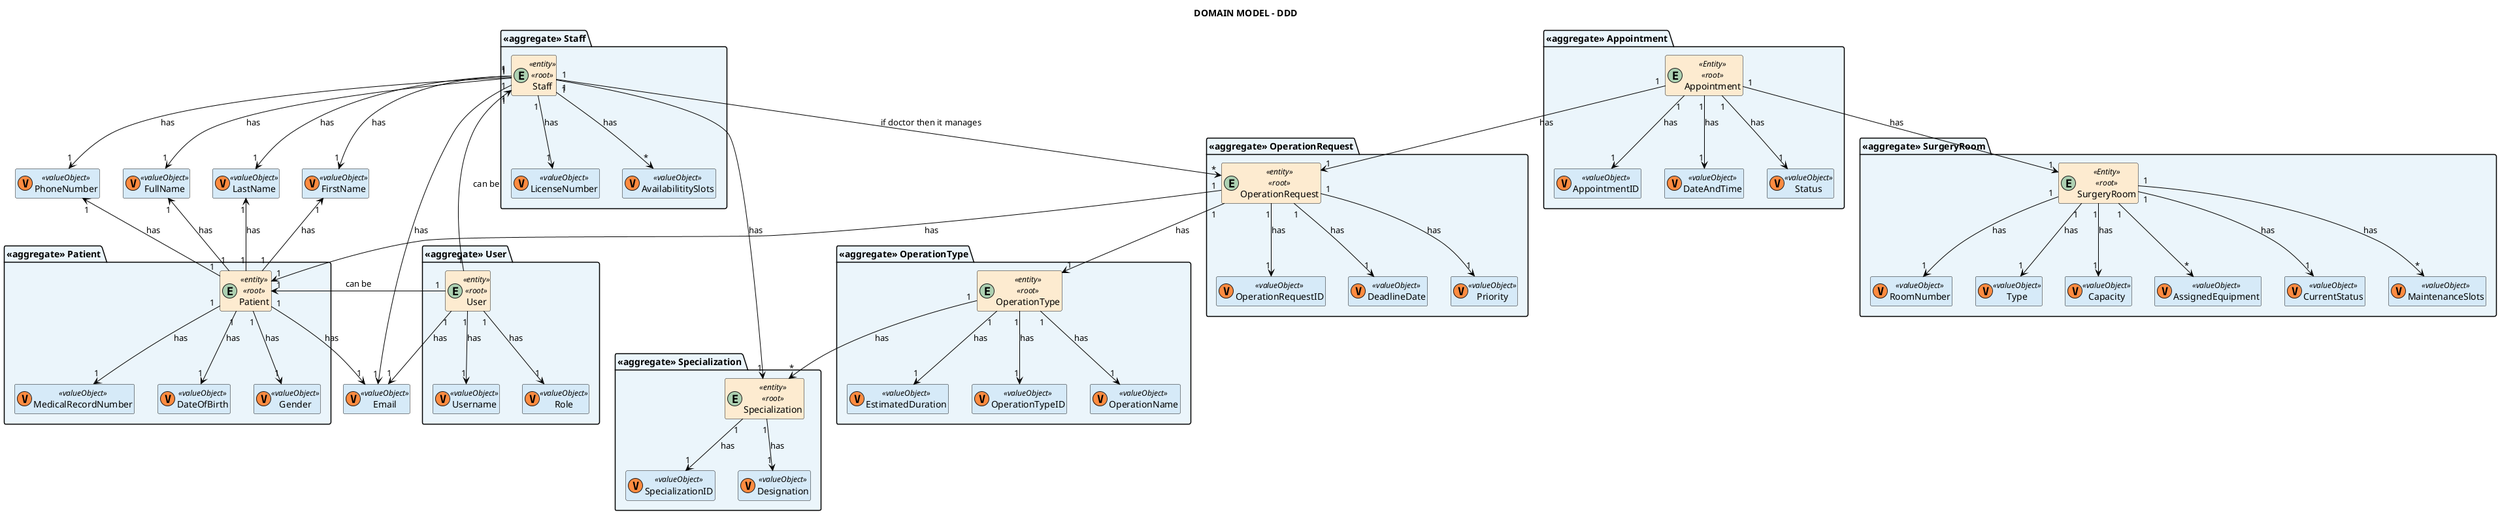 @startuml domain-model-level-3

title DOMAIN MODEL - DDD

hide empty members
'skinparam Linetype ortho

skinparam class {
    BackgroundColor<<valueObject>> #D6EAF8
    BackgroundColor<<root>> #FDEBD0
    BackgroundColor<<service>> #D1F2EB
    BackgroundColor #FEF9E7
    ArrowColor Black
}

skinparam package {
    BackgroundColor #EBF5FB
}

package "<<aggregate>> User" {

    entity User <<entity>> <<root>> {}

    class Username <<valueObject>> <<(V, #FF8B40)>> {}
    class Role <<valueObject>> <<(V, #FF8B40)>> {}

}

package "<<aggregate>> Patient" {

    entity Patient <<entity>> <<root>> {}

    class DateOfBirth <<valueObject>> <<(V, #FF8B40)>> {}
    class Gender <<valueObject>> <<(V, #FF8B40)>> {}
    class MedicalRecordNumber <<valueObject>> <<(V, #FF8B40)>> {}

}

package "<<aggregate>> Staff" {

    entity Staff <<entity>> <<root>> {}

    class LicenseNumber <<valueObject>> <<(V, #FF8B40)>> {}
    class AvailabilititySlots <<valueObject>> <<(V, #FF8B40)>> {}

}

package "<<aggregate>> Specialization" {

    entity Specialization <<entity>> <<root>> {}

    class SpecializationID <<valueObject>> <<(V, #FF8B40)>> {}
    class Designation <<valueObject>> <<(V, #FF8B40)>> {}

}

package "<<aggregate>> OperationRequest" {

    entity OperationRequest <<entity>> <<root>> {}

    class OperationRequestID <<valueObject>> <<(V, #FF8B40)>> {}
    class DeadlineDate <<valueObject>> <<(V, #FF8B40)>> {}
    class Priority <<valueObject>> <<(V, #FF8B40)>> {}

}

package "<<aggregate>> OperationType" {

    entity OperationType <<entity>> <<root>>{}

    class OperationTypeID <<valueObject>> <<(V, #FF8B40)>> {}
    class OperationName <<valueObject>> <<(V, #FF8B40)>> {}
    class EstimatedDuration <<valueObject>> <<(V, #FF8B40)>> {}

}

package "<<aggregate>> Appointment" {

    entity Appointment <<Entity>> <<root>> {}

    class AppointmentID <<valueObject>> <<(V, #FF8B40)>> {}
    class DateAndTime <<valueObject>> <<(V, #FF8B40)>> {}
    class Status <<valueObject>> <<(V, #FF8B40)>> {}

}

package "<<aggregate>> SurgeryRoom" {

    entity SurgeryRoom <<Entity>> <<root>> {}

    class RoomNumber <<valueObject>> <<(V, #FF8B40)>> {}
    class Type <<valueObject>> <<(V, #FF8B40)>> {}
    class Capacity <<valueObject>> <<(V, #FF8B40)>> {}
    class AssignedEquipment <<valueObject>> <<(V, #FF8B40)>> {}
    class CurrentStatus <<valueObject>> <<(V, #FF8B40)>> {}
    class MaintenanceSlots <<valueObject>> <<(V, #FF8B40)>> {}

}

/' -------------------------Patient and Staff------------------------------ '/

class FirstName <<valueObject>> <<(V, #FF8B40)>> {}
class LastName <<valueObject>> <<(V, #FF8B40)>> {}
class FullName <<valueObject>> <<(V, #FF8B40)>> {}
/'user uses email too '/
class Email <<valueObject>> <<(V, #FF8B40)>> {}
class PhoneNumber <<valueObject>> <<(V, #FF8B40)>> {}

User "1" -right-> "1" Patient : can be
User "1" -left-> "1" Staff : can be
User "1" --> "1" Username : has
User "1" --> "1" Role : has
User "1" --> "1" Email : has

Patient "1" --> "1" DateOfBirth : has
Patient "1" --> "1" Gender : has
Patient "1" --> "1" MedicalRecordNumber : has
Patient "1" -up-> "1" FirstName : has
Patient "1" -up-> "1" LastName : has
Patient "1" -up-> "1" FullName : has
Patient "1" --> "1" Email : has
Patient "1" -up-> "1" PhoneNumber : has

Staff "1" --> "1" Specialization : has
Staff "1" --> "*" OperationRequest : if doctor then it manages
Staff "1" --> "1" LicenseNumber : has
Staff "1" --> "*" AvailabilititySlots : has
Staff "1" --> "1" FirstName : has
Staff "1" --> "1" LastName : has
Staff "1" --> "1" FullName : has
Staff "1" --> "1" Email : has
Staff "1" --> "1" PhoneNumber : has

Specialization "1" --> "1" SpecializationID : has
Specialization "1" --> "1" Designation : has

OperationRequest "1" --> "1" OperationType : has
OperationRequest "1" --> "1" Patient : has
OperationRequest "1" --> "1" OperationRequestID : has
OperationRequest "1" --> "1" DeadlineDate : has
OperationRequest "1" --> "1" Priority : has


OperationType "1" --> "*" Specialization : has
OperationType "1" --> "1" OperationTypeID : has
OperationType "1" --> "1" OperationName : has
OperationType "1" --> "1" EstimatedDuration : has

Appointment "1" --> "1" OperationRequest : has
Appointment "1" --> "1" SurgeryRoom : has
Appointment "1" --> "1" AppointmentID : has
Appointment "1" --> "1" DateAndTime : has
Appointment "1" --> "1" Status : has

SurgeryRoom "1" --> "1" RoomNumber : has
SurgeryRoom "1" --> "1" Type : has
SurgeryRoom "1" --> "1" Capacity : has
SurgeryRoom "1" --> "*" AssignedEquipment
SurgeryRoom "1" --> "1" CurrentStatus : has
SurgeryRoom "1" --> "*" MaintenanceSlots : has


@enduml